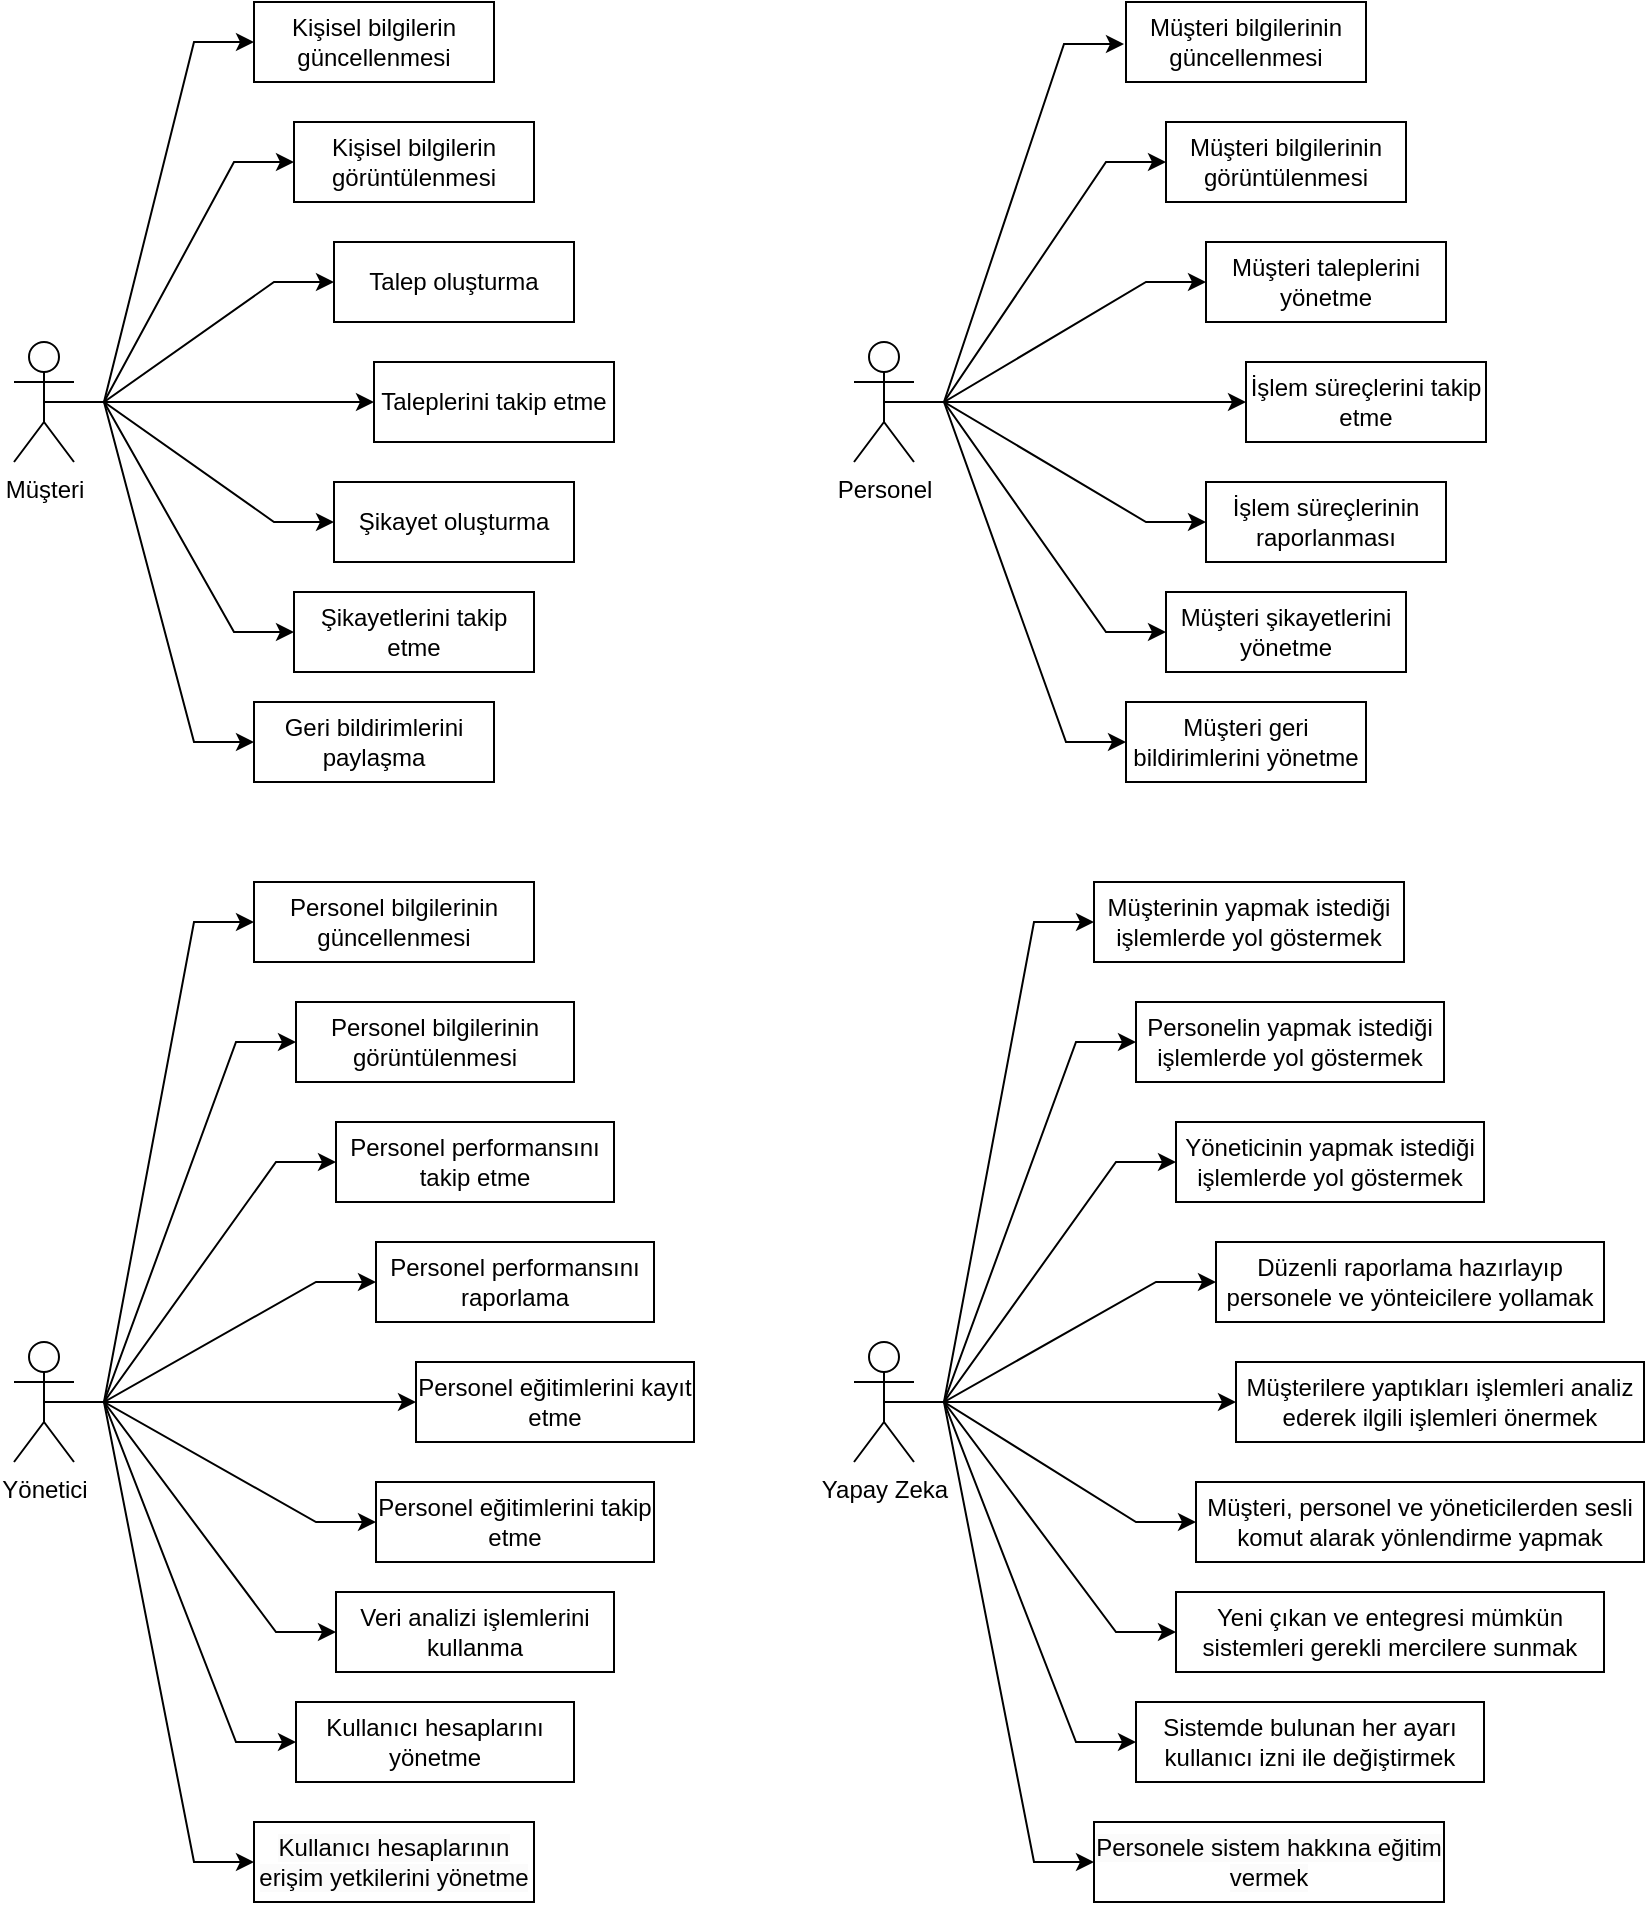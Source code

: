 <mxfile version="21.2.8" type="device">
  <diagram name="Sayfa -1" id="cjxb-QKWQIfqoFLFuQs_">
    <mxGraphModel dx="2208" dy="1032" grid="1" gridSize="10" guides="1" tooltips="1" connect="1" arrows="1" fold="1" page="1" pageScale="1" pageWidth="827" pageHeight="1169" math="0" shadow="0">
      <root>
        <mxCell id="0" />
        <mxCell id="1" parent="0" />
        <mxCell id="Ch9o6DLBKXColB_2uoml-69" style="edgeStyle=entityRelationEdgeStyle;rounded=0;orthogonalLoop=1;jettySize=auto;html=1;exitX=0.5;exitY=0.5;exitDx=0;exitDy=0;exitPerimeter=0;entryX=0;entryY=0.5;entryDx=0;entryDy=0;" parent="1" source="Ch9o6DLBKXColB_2uoml-1" target="Ch9o6DLBKXColB_2uoml-67" edge="1">
          <mxGeometry relative="1" as="geometry" />
        </mxCell>
        <mxCell id="Ch9o6DLBKXColB_2uoml-70" style="edgeStyle=entityRelationEdgeStyle;rounded=0;orthogonalLoop=1;jettySize=auto;html=1;exitX=0.5;exitY=0.5;exitDx=0;exitDy=0;exitPerimeter=0;entryX=0;entryY=0.5;entryDx=0;entryDy=0;" parent="1" source="Ch9o6DLBKXColB_2uoml-1" target="Ch9o6DLBKXColB_2uoml-68" edge="1">
          <mxGeometry relative="1" as="geometry" />
        </mxCell>
        <mxCell id="Ch9o6DLBKXColB_2uoml-1" value="&lt;font style=&quot;vertical-align: inherit;&quot;&gt;&lt;font style=&quot;vertical-align: inherit;&quot;&gt;Yönetici&lt;br&gt;&lt;/font&gt;&lt;/font&gt;" style="shape=umlActor;verticalLabelPosition=bottom;verticalAlign=top;html=1;outlineConnect=0;" parent="1" vertex="1">
          <mxGeometry x="6" y="779" width="30" height="60" as="geometry" />
        </mxCell>
        <mxCell id="Ch9o6DLBKXColB_2uoml-21" style="rounded=0;orthogonalLoop=1;jettySize=auto;html=1;exitX=0.5;exitY=0.5;exitDx=0;exitDy=0;exitPerimeter=0;entryX=0;entryY=0.5;entryDx=0;entryDy=0;edgeStyle=entityRelationEdgeStyle;" parent="1" source="Ch9o6DLBKXColB_2uoml-2" target="Ch9o6DLBKXColB_2uoml-13" edge="1">
          <mxGeometry relative="1" as="geometry" />
        </mxCell>
        <mxCell id="Ch9o6DLBKXColB_2uoml-22" style="rounded=0;orthogonalLoop=1;jettySize=auto;html=1;exitX=0.5;exitY=0.5;exitDx=0;exitDy=0;exitPerimeter=0;entryX=0;entryY=0.5;entryDx=0;entryDy=0;edgeStyle=entityRelationEdgeStyle;" parent="1" source="Ch9o6DLBKXColB_2uoml-2" target="Ch9o6DLBKXColB_2uoml-14" edge="1">
          <mxGeometry relative="1" as="geometry" />
        </mxCell>
        <mxCell id="Ch9o6DLBKXColB_2uoml-23" style="rounded=0;orthogonalLoop=1;jettySize=auto;html=1;exitX=0.5;exitY=0.5;exitDx=0;exitDy=0;exitPerimeter=0;entryX=0;entryY=0.5;entryDx=0;entryDy=0;edgeStyle=entityRelationEdgeStyle;" parent="1" source="Ch9o6DLBKXColB_2uoml-2" target="Ch9o6DLBKXColB_2uoml-15" edge="1">
          <mxGeometry relative="1" as="geometry" />
        </mxCell>
        <mxCell id="Ch9o6DLBKXColB_2uoml-24" style="rounded=0;orthogonalLoop=1;jettySize=auto;html=1;exitX=0.5;exitY=0.5;exitDx=0;exitDy=0;exitPerimeter=0;entryX=0;entryY=0.5;entryDx=0;entryDy=0;edgeStyle=entityRelationEdgeStyle;" parent="1" source="Ch9o6DLBKXColB_2uoml-2" target="Ch9o6DLBKXColB_2uoml-16" edge="1">
          <mxGeometry relative="1" as="geometry" />
        </mxCell>
        <mxCell id="Ch9o6DLBKXColB_2uoml-25" style="rounded=0;orthogonalLoop=1;jettySize=auto;html=1;exitX=0.5;exitY=0.5;exitDx=0;exitDy=0;exitPerimeter=0;entryX=0;entryY=0.5;entryDx=0;entryDy=0;edgeStyle=entityRelationEdgeStyle;" parent="1" source="Ch9o6DLBKXColB_2uoml-2" target="Ch9o6DLBKXColB_2uoml-17" edge="1">
          <mxGeometry relative="1" as="geometry" />
        </mxCell>
        <mxCell id="Ch9o6DLBKXColB_2uoml-26" style="rounded=0;orthogonalLoop=1;jettySize=auto;html=1;exitX=0.5;exitY=0.5;exitDx=0;exitDy=0;exitPerimeter=0;entryX=0;entryY=0.5;entryDx=0;entryDy=0;edgeStyle=entityRelationEdgeStyle;" parent="1" source="Ch9o6DLBKXColB_2uoml-2" target="Ch9o6DLBKXColB_2uoml-18" edge="1">
          <mxGeometry relative="1" as="geometry" />
        </mxCell>
        <mxCell id="Ch9o6DLBKXColB_2uoml-27" style="rounded=0;orthogonalLoop=1;jettySize=auto;html=1;exitX=0.5;exitY=0.5;exitDx=0;exitDy=0;exitPerimeter=0;entryX=0;entryY=0.5;entryDx=0;entryDy=0;edgeStyle=entityRelationEdgeStyle;" parent="1" source="Ch9o6DLBKXColB_2uoml-2" target="Ch9o6DLBKXColB_2uoml-19" edge="1">
          <mxGeometry relative="1" as="geometry" />
        </mxCell>
        <mxCell id="Ch9o6DLBKXColB_2uoml-2" value="&lt;font style=&quot;vertical-align: inherit;&quot;&gt;&lt;font style=&quot;vertical-align: inherit;&quot;&gt;Müşteri&lt;br&gt;&lt;/font&gt;&lt;/font&gt;" style="shape=umlActor;verticalLabelPosition=bottom;verticalAlign=top;html=1;outlineConnect=0;" parent="1" vertex="1">
          <mxGeometry x="6" y="279" width="30" height="60" as="geometry" />
        </mxCell>
        <mxCell id="Ch9o6DLBKXColB_2uoml-35" style="edgeStyle=entityRelationEdgeStyle;rounded=0;orthogonalLoop=1;jettySize=auto;html=1;exitX=0.5;exitY=0.5;exitDx=0;exitDy=0;exitPerimeter=0;" parent="1" source="Ch9o6DLBKXColB_2uoml-8" edge="1">
          <mxGeometry relative="1" as="geometry">
            <mxPoint x="561" y="130" as="targetPoint" />
          </mxGeometry>
        </mxCell>
        <mxCell id="Ch9o6DLBKXColB_2uoml-36" style="edgeStyle=entityRelationEdgeStyle;rounded=0;orthogonalLoop=1;jettySize=auto;html=1;exitX=0.5;exitY=0.5;exitDx=0;exitDy=0;exitPerimeter=0;entryX=0;entryY=0.5;entryDx=0;entryDy=0;" parent="1" source="Ch9o6DLBKXColB_2uoml-8" target="Ch9o6DLBKXColB_2uoml-29" edge="1">
          <mxGeometry relative="1" as="geometry" />
        </mxCell>
        <mxCell id="Ch9o6DLBKXColB_2uoml-37" style="edgeStyle=entityRelationEdgeStyle;rounded=0;orthogonalLoop=1;jettySize=auto;html=1;exitX=0.5;exitY=0.5;exitDx=0;exitDy=0;exitPerimeter=0;entryX=0;entryY=0.5;entryDx=0;entryDy=0;" parent="1" source="Ch9o6DLBKXColB_2uoml-8" target="Ch9o6DLBKXColB_2uoml-30" edge="1">
          <mxGeometry relative="1" as="geometry" />
        </mxCell>
        <mxCell id="Ch9o6DLBKXColB_2uoml-38" style="edgeStyle=orthogonalEdgeStyle;rounded=0;orthogonalLoop=1;jettySize=auto;html=1;exitX=0.5;exitY=0.5;exitDx=0;exitDy=0;exitPerimeter=0;entryX=0;entryY=0.5;entryDx=0;entryDy=0;" parent="1" source="Ch9o6DLBKXColB_2uoml-8" target="Ch9o6DLBKXColB_2uoml-31" edge="1">
          <mxGeometry relative="1" as="geometry" />
        </mxCell>
        <mxCell id="Ch9o6DLBKXColB_2uoml-39" style="edgeStyle=entityRelationEdgeStyle;rounded=0;orthogonalLoop=1;jettySize=auto;html=1;exitX=0.5;exitY=0.5;exitDx=0;exitDy=0;exitPerimeter=0;entryX=0;entryY=0.5;entryDx=0;entryDy=0;" parent="1" source="Ch9o6DLBKXColB_2uoml-8" target="Ch9o6DLBKXColB_2uoml-32" edge="1">
          <mxGeometry relative="1" as="geometry" />
        </mxCell>
        <mxCell id="Ch9o6DLBKXColB_2uoml-40" style="edgeStyle=entityRelationEdgeStyle;rounded=0;orthogonalLoop=1;jettySize=auto;html=1;exitX=0.5;exitY=0.5;exitDx=0;exitDy=0;exitPerimeter=0;entryX=0;entryY=0.5;entryDx=0;entryDy=0;" parent="1" source="Ch9o6DLBKXColB_2uoml-8" target="Ch9o6DLBKXColB_2uoml-33" edge="1">
          <mxGeometry relative="1" as="geometry" />
        </mxCell>
        <mxCell id="Ch9o6DLBKXColB_2uoml-41" style="edgeStyle=entityRelationEdgeStyle;rounded=0;orthogonalLoop=1;jettySize=auto;html=1;exitX=0.5;exitY=0.5;exitDx=0;exitDy=0;exitPerimeter=0;entryX=0;entryY=0.5;entryDx=0;entryDy=0;" parent="1" source="Ch9o6DLBKXColB_2uoml-8" target="Ch9o6DLBKXColB_2uoml-34" edge="1">
          <mxGeometry relative="1" as="geometry" />
        </mxCell>
        <mxCell id="Ch9o6DLBKXColB_2uoml-8" value="&lt;font style=&quot;vertical-align: inherit;&quot;&gt;&lt;font style=&quot;vertical-align: inherit;&quot;&gt;Personel&lt;br&gt;&lt;/font&gt;&lt;/font&gt;" style="shape=umlActor;verticalLabelPosition=bottom;verticalAlign=top;html=1;outlineConnect=0;" parent="1" vertex="1">
          <mxGeometry x="426" y="279" width="30" height="60" as="geometry" />
        </mxCell>
        <mxCell id="Ch9o6DLBKXColB_2uoml-13" value="&lt;font style=&quot;vertical-align: inherit;&quot;&gt;&lt;font style=&quot;vertical-align: inherit;&quot;&gt;&lt;font style=&quot;vertical-align: inherit;&quot;&gt;&lt;font style=&quot;vertical-align: inherit;&quot;&gt;Kişisel bilgilerin güncellenmesi&lt;/font&gt;&lt;/font&gt;&lt;br&gt;&lt;/font&gt;&lt;/font&gt;" style="rounded=0;whiteSpace=wrap;html=1;" parent="1" vertex="1">
          <mxGeometry x="126" y="109" width="120" height="40" as="geometry" />
        </mxCell>
        <mxCell id="Ch9o6DLBKXColB_2uoml-14" value="&lt;font style=&quot;vertical-align: inherit;&quot;&gt;&lt;font style=&quot;vertical-align: inherit;&quot;&gt;&lt;font style=&quot;vertical-align: inherit;&quot;&gt;&lt;font style=&quot;vertical-align: inherit;&quot;&gt;Kişisel bilgilerin görüntülenmesi&lt;/font&gt;&lt;/font&gt;&lt;br&gt;&lt;/font&gt;&lt;/font&gt;" style="rounded=0;whiteSpace=wrap;html=1;" parent="1" vertex="1">
          <mxGeometry x="146" y="169" width="120" height="40" as="geometry" />
        </mxCell>
        <mxCell id="Ch9o6DLBKXColB_2uoml-15" value="&lt;font style=&quot;vertical-align: inherit;&quot;&gt;&lt;font style=&quot;vertical-align: inherit;&quot;&gt;&lt;font style=&quot;vertical-align: inherit;&quot;&gt;&lt;font style=&quot;vertical-align: inherit;&quot;&gt;&lt;font style=&quot;vertical-align: inherit;&quot;&gt;&lt;font style=&quot;vertical-align: inherit;&quot;&gt;&lt;font style=&quot;vertical-align: inherit;&quot;&gt;&lt;font style=&quot;vertical-align: inherit;&quot;&gt;&lt;font style=&quot;vertical-align: inherit;&quot;&gt;&lt;font style=&quot;vertical-align: inherit;&quot;&gt;&lt;font style=&quot;vertical-align: inherit;&quot;&gt;&lt;font style=&quot;vertical-align: inherit;&quot;&gt;Talep oluşturma&lt;/font&gt;&lt;/font&gt;&lt;/font&gt;&lt;/font&gt;&lt;/font&gt;&lt;/font&gt;&lt;/font&gt;&lt;/font&gt;&lt;/font&gt;&lt;/font&gt;&lt;br&gt;&lt;/font&gt;&lt;/font&gt;" style="rounded=0;whiteSpace=wrap;html=1;" parent="1" vertex="1">
          <mxGeometry x="166" y="229" width="120" height="40" as="geometry" />
        </mxCell>
        <mxCell id="Ch9o6DLBKXColB_2uoml-16" value="&lt;font style=&quot;vertical-align: inherit;&quot;&gt;&lt;font style=&quot;vertical-align: inherit;&quot;&gt;&lt;font style=&quot;vertical-align: inherit;&quot;&gt;&lt;font style=&quot;vertical-align: inherit;&quot;&gt;&lt;font style=&quot;vertical-align: inherit;&quot;&gt;&lt;font style=&quot;vertical-align: inherit;&quot;&gt;&lt;font style=&quot;vertical-align: inherit;&quot;&gt;&lt;font style=&quot;vertical-align: inherit;&quot;&gt;&lt;font style=&quot;vertical-align: inherit;&quot;&gt;&lt;font style=&quot;vertical-align: inherit;&quot;&gt;Taleplerini takip etme&lt;/font&gt;&lt;/font&gt;&lt;/font&gt;&lt;/font&gt;&lt;/font&gt;&lt;/font&gt;&lt;/font&gt;&lt;/font&gt;&lt;br&gt;&lt;/font&gt;&lt;/font&gt;" style="rounded=0;whiteSpace=wrap;html=1;" parent="1" vertex="1">
          <mxGeometry x="186" y="289" width="120" height="40" as="geometry" />
        </mxCell>
        <mxCell id="Ch9o6DLBKXColB_2uoml-17" value="&lt;font style=&quot;vertical-align: inherit;&quot;&gt;&lt;font style=&quot;vertical-align: inherit;&quot;&gt;Şikayet oluşturma&lt;/font&gt;&lt;/font&gt;" style="rounded=0;whiteSpace=wrap;html=1;" parent="1" vertex="1">
          <mxGeometry x="166" y="349" width="120" height="40" as="geometry" />
        </mxCell>
        <mxCell id="Ch9o6DLBKXColB_2uoml-18" value="&lt;font style=&quot;vertical-align: inherit;&quot;&gt;&lt;font style=&quot;vertical-align: inherit;&quot;&gt;&lt;font style=&quot;vertical-align: inherit;&quot;&gt;&lt;font style=&quot;vertical-align: inherit;&quot;&gt;&lt;font style=&quot;vertical-align: inherit;&quot;&gt;&lt;font style=&quot;vertical-align: inherit;&quot;&gt;&lt;font style=&quot;vertical-align: inherit;&quot;&gt;&lt;font style=&quot;vertical-align: inherit;&quot;&gt;&lt;font style=&quot;vertical-align: inherit;&quot;&gt;&lt;font style=&quot;vertical-align: inherit;&quot;&gt;&lt;font style=&quot;vertical-align: inherit;&quot;&gt;&lt;font style=&quot;vertical-align: inherit;&quot;&gt;Şikayetlerini takip etme&lt;/font&gt;&lt;/font&gt;&lt;/font&gt;&lt;/font&gt;&lt;/font&gt;&lt;/font&gt;&lt;/font&gt;&lt;/font&gt;&lt;/font&gt;&lt;/font&gt;&lt;br&gt;&lt;/font&gt;&lt;/font&gt;" style="rounded=0;whiteSpace=wrap;html=1;" parent="1" vertex="1">
          <mxGeometry x="146" y="404" width="120" height="40" as="geometry" />
        </mxCell>
        <mxCell id="Ch9o6DLBKXColB_2uoml-19" value="&lt;font style=&quot;vertical-align: inherit;&quot;&gt;&lt;font style=&quot;vertical-align: inherit;&quot;&gt;&lt;font style=&quot;vertical-align: inherit;&quot;&gt;&lt;font style=&quot;vertical-align: inherit;&quot;&gt;&lt;font style=&quot;vertical-align: inherit;&quot;&gt;&lt;font style=&quot;vertical-align: inherit;&quot;&gt;&lt;font style=&quot;vertical-align: inherit;&quot;&gt;&lt;font style=&quot;vertical-align: inherit;&quot;&gt;&lt;font style=&quot;vertical-align: inherit;&quot;&gt;&lt;font style=&quot;vertical-align: inherit;&quot;&gt;&lt;font style=&quot;vertical-align: inherit;&quot;&gt;&lt;font style=&quot;vertical-align: inherit;&quot;&gt;&lt;font style=&quot;vertical-align: inherit;&quot;&gt;&lt;font style=&quot;vertical-align: inherit;&quot;&gt;Geri bildirimlerini paylaşma&lt;/font&gt;&lt;/font&gt;&lt;/font&gt;&lt;/font&gt;&lt;/font&gt;&lt;/font&gt;&lt;/font&gt;&lt;/font&gt;&lt;/font&gt;&lt;/font&gt;&lt;/font&gt;&lt;/font&gt;&lt;br&gt;&lt;/font&gt;&lt;/font&gt;" style="rounded=0;whiteSpace=wrap;html=1;" parent="1" vertex="1">
          <mxGeometry x="126" y="459" width="120" height="40" as="geometry" />
        </mxCell>
        <mxCell id="Ch9o6DLBKXColB_2uoml-28" value="&lt;font style=&quot;vertical-align: inherit;&quot;&gt;&lt;font style=&quot;vertical-align: inherit;&quot;&gt;&lt;font style=&quot;vertical-align: inherit;&quot;&gt;&lt;font style=&quot;vertical-align: inherit;&quot;&gt;&lt;font style=&quot;vertical-align: inherit;&quot;&gt;&lt;font style=&quot;vertical-align: inherit;&quot;&gt;&lt;font style=&quot;vertical-align: inherit;&quot;&gt;&lt;font style=&quot;vertical-align: inherit;&quot;&gt;Müşteri bilgilerinin güncellenmesi&lt;/font&gt;&lt;/font&gt;&lt;/font&gt;&lt;/font&gt;&lt;/font&gt;&lt;/font&gt;&lt;br&gt;&lt;/font&gt;&lt;/font&gt;" style="rounded=0;whiteSpace=wrap;html=1;" parent="1" vertex="1">
          <mxGeometry x="562" y="109" width="120" height="40" as="geometry" />
        </mxCell>
        <mxCell id="Ch9o6DLBKXColB_2uoml-29" value="&lt;font style=&quot;vertical-align: inherit;&quot;&gt;&lt;font style=&quot;vertical-align: inherit;&quot;&gt;&lt;font style=&quot;vertical-align: inherit;&quot;&gt;&lt;font style=&quot;vertical-align: inherit;&quot;&gt;&lt;font style=&quot;vertical-align: inherit;&quot;&gt;&lt;font style=&quot;vertical-align: inherit;&quot;&gt;&lt;font style=&quot;vertical-align: inherit;&quot;&gt;&lt;font style=&quot;vertical-align: inherit;&quot;&gt;Müşteri bilgilerinin görüntülenmesi&lt;/font&gt;&lt;/font&gt;&lt;/font&gt;&lt;/font&gt;&lt;/font&gt;&lt;/font&gt;&lt;br&gt;&lt;/font&gt;&lt;/font&gt;" style="rounded=0;whiteSpace=wrap;html=1;" parent="1" vertex="1">
          <mxGeometry x="582" y="169" width="120" height="40" as="geometry" />
        </mxCell>
        <mxCell id="Ch9o6DLBKXColB_2uoml-30" value="&lt;font style=&quot;vertical-align: inherit;&quot;&gt;&lt;font style=&quot;vertical-align: inherit;&quot;&gt;&lt;font style=&quot;vertical-align: inherit;&quot;&gt;&lt;font style=&quot;vertical-align: inherit;&quot;&gt;&lt;font style=&quot;vertical-align: inherit;&quot;&gt;&lt;font style=&quot;vertical-align: inherit;&quot;&gt;&lt;font style=&quot;vertical-align: inherit;&quot;&gt;&lt;font style=&quot;vertical-align: inherit;&quot;&gt;&lt;font style=&quot;vertical-align: inherit;&quot;&gt;&lt;font style=&quot;vertical-align: inherit;&quot;&gt;&lt;font style=&quot;vertical-align: inherit;&quot;&gt;&lt;font style=&quot;vertical-align: inherit;&quot;&gt;&lt;font style=&quot;vertical-align: inherit;&quot;&gt;&lt;font style=&quot;vertical-align: inherit;&quot;&gt;Müşteri taleplerini yönetme&lt;/font&gt;&lt;/font&gt;&lt;/font&gt;&lt;/font&gt;&lt;/font&gt;&lt;/font&gt;&lt;/font&gt;&lt;/font&gt;&lt;/font&gt;&lt;/font&gt;&lt;/font&gt;&lt;/font&gt;&lt;br&gt;&lt;/font&gt;&lt;/font&gt;" style="rounded=0;whiteSpace=wrap;html=1;" parent="1" vertex="1">
          <mxGeometry x="602" y="229" width="120" height="40" as="geometry" />
        </mxCell>
        <mxCell id="Ch9o6DLBKXColB_2uoml-31" value="&lt;font style=&quot;vertical-align: inherit;&quot;&gt;&lt;font style=&quot;vertical-align: inherit;&quot;&gt;&lt;font style=&quot;vertical-align: inherit;&quot;&gt;&lt;font style=&quot;vertical-align: inherit;&quot;&gt;&lt;font style=&quot;vertical-align: inherit;&quot;&gt;&lt;font style=&quot;vertical-align: inherit;&quot;&gt;&lt;font style=&quot;vertical-align: inherit;&quot;&gt;&lt;font style=&quot;vertical-align: inherit;&quot;&gt;&lt;font style=&quot;vertical-align: inherit;&quot;&gt;&lt;font style=&quot;vertical-align: inherit;&quot;&gt;&lt;font style=&quot;vertical-align: inherit;&quot;&gt;&lt;font style=&quot;vertical-align: inherit;&quot;&gt;İşlem süreçlerini takip etme&lt;/font&gt;&lt;/font&gt;&lt;/font&gt;&lt;/font&gt;&lt;/font&gt;&lt;/font&gt;&lt;/font&gt;&lt;/font&gt;&lt;/font&gt;&lt;/font&gt;&lt;br&gt;&lt;/font&gt;&lt;/font&gt;" style="rounded=0;whiteSpace=wrap;html=1;" parent="1" vertex="1">
          <mxGeometry x="622" y="289" width="120" height="40" as="geometry" />
        </mxCell>
        <mxCell id="Ch9o6DLBKXColB_2uoml-32" value="&lt;font style=&quot;vertical-align: inherit;&quot;&gt;&lt;font style=&quot;vertical-align: inherit;&quot;&gt;&lt;font style=&quot;vertical-align: inherit;&quot;&gt;&lt;font style=&quot;vertical-align: inherit;&quot;&gt;İşlem süreçlerinin raporlanması&lt;/font&gt;&lt;/font&gt;&lt;/font&gt;&lt;/font&gt;" style="rounded=0;whiteSpace=wrap;html=1;" parent="1" vertex="1">
          <mxGeometry x="602" y="349" width="120" height="40" as="geometry" />
        </mxCell>
        <mxCell id="Ch9o6DLBKXColB_2uoml-33" value="&lt;font style=&quot;vertical-align: inherit;&quot;&gt;&lt;font style=&quot;vertical-align: inherit;&quot;&gt;&lt;font style=&quot;vertical-align: inherit;&quot;&gt;&lt;font style=&quot;vertical-align: inherit;&quot;&gt;Müşteri şikayetlerini yönetme&lt;/font&gt;&lt;/font&gt;&lt;br&gt;&lt;/font&gt;&lt;/font&gt;" style="rounded=0;whiteSpace=wrap;html=1;" parent="1" vertex="1">
          <mxGeometry x="582" y="404" width="120" height="40" as="geometry" />
        </mxCell>
        <mxCell id="Ch9o6DLBKXColB_2uoml-34" value="&lt;font style=&quot;vertical-align: inherit;&quot;&gt;&lt;font style=&quot;vertical-align: inherit;&quot;&gt;&lt;font style=&quot;vertical-align: inherit;&quot;&gt;&lt;font style=&quot;vertical-align: inherit;&quot;&gt;&lt;font style=&quot;vertical-align: inherit;&quot;&gt;&lt;font style=&quot;vertical-align: inherit;&quot;&gt;&lt;font style=&quot;vertical-align: inherit;&quot;&gt;&lt;font style=&quot;vertical-align: inherit;&quot;&gt;&lt;font style=&quot;vertical-align: inherit;&quot;&gt;&lt;font style=&quot;vertical-align: inherit;&quot;&gt;&lt;font style=&quot;vertical-align: inherit;&quot;&gt;&lt;font style=&quot;vertical-align: inherit;&quot;&gt;&lt;font style=&quot;vertical-align: inherit;&quot;&gt;&lt;font style=&quot;vertical-align: inherit;&quot;&gt;&lt;font style=&quot;vertical-align: inherit;&quot;&gt;&lt;font style=&quot;vertical-align: inherit;&quot;&gt;Müşteri geri bildirimlerini yönetme&lt;/font&gt;&lt;/font&gt;&lt;/font&gt;&lt;/font&gt;&lt;/font&gt;&lt;/font&gt;&lt;/font&gt;&lt;/font&gt;&lt;/font&gt;&lt;/font&gt;&lt;/font&gt;&lt;/font&gt;&lt;/font&gt;&lt;/font&gt;&lt;br&gt;&lt;/font&gt;&lt;/font&gt;" style="rounded=0;whiteSpace=wrap;html=1;" parent="1" vertex="1">
          <mxGeometry x="562" y="459" width="120" height="40" as="geometry" />
        </mxCell>
        <mxCell id="Ch9o6DLBKXColB_2uoml-53" style="edgeStyle=entityRelationEdgeStyle;rounded=0;orthogonalLoop=1;jettySize=auto;html=1;exitX=0.5;exitY=0.5;exitDx=0;exitDy=0;exitPerimeter=0;entryX=0;entryY=0.5;entryDx=0;entryDy=0;" parent="1" source="Ch9o6DLBKXColB_2uoml-1" target="Ch9o6DLBKXColB_2uoml-60" edge="1">
          <mxGeometry relative="1" as="geometry">
            <mxPoint x="26" y="809" as="sourcePoint" />
          </mxGeometry>
        </mxCell>
        <mxCell id="Ch9o6DLBKXColB_2uoml-54" style="edgeStyle=entityRelationEdgeStyle;rounded=0;orthogonalLoop=1;jettySize=auto;html=1;exitX=0.5;exitY=0.5;exitDx=0;exitDy=0;exitPerimeter=0;entryX=0;entryY=0.5;entryDx=0;entryDy=0;" parent="1" source="Ch9o6DLBKXColB_2uoml-1" target="Ch9o6DLBKXColB_2uoml-61" edge="1">
          <mxGeometry relative="1" as="geometry">
            <mxPoint x="26" y="809" as="sourcePoint" />
          </mxGeometry>
        </mxCell>
        <mxCell id="Ch9o6DLBKXColB_2uoml-55" style="edgeStyle=entityRelationEdgeStyle;rounded=0;orthogonalLoop=1;jettySize=auto;html=1;exitX=0.5;exitY=0.5;exitDx=0;exitDy=0;exitPerimeter=0;entryX=0;entryY=0.5;entryDx=0;entryDy=0;" parent="1" source="Ch9o6DLBKXColB_2uoml-1" target="Ch9o6DLBKXColB_2uoml-62" edge="1">
          <mxGeometry relative="1" as="geometry">
            <mxPoint x="26" y="809" as="sourcePoint" />
          </mxGeometry>
        </mxCell>
        <mxCell id="Ch9o6DLBKXColB_2uoml-56" style="edgeStyle=orthogonalEdgeStyle;rounded=0;orthogonalLoop=1;jettySize=auto;html=1;exitX=0.5;exitY=0.5;exitDx=0;exitDy=0;exitPerimeter=0;entryX=0;entryY=0.5;entryDx=0;entryDy=0;" parent="1" source="Ch9o6DLBKXColB_2uoml-1" target="Ch9o6DLBKXColB_2uoml-63" edge="1">
          <mxGeometry relative="1" as="geometry">
            <mxPoint x="26" y="809" as="sourcePoint" />
          </mxGeometry>
        </mxCell>
        <mxCell id="Ch9o6DLBKXColB_2uoml-57" style="edgeStyle=entityRelationEdgeStyle;rounded=0;orthogonalLoop=1;jettySize=auto;html=1;exitX=0.5;exitY=0.5;exitDx=0;exitDy=0;exitPerimeter=0;entryX=0;entryY=0.5;entryDx=0;entryDy=0;" parent="1" source="Ch9o6DLBKXColB_2uoml-1" target="Ch9o6DLBKXColB_2uoml-64" edge="1">
          <mxGeometry relative="1" as="geometry">
            <mxPoint x="26" y="809" as="sourcePoint" />
          </mxGeometry>
        </mxCell>
        <mxCell id="Ch9o6DLBKXColB_2uoml-58" style="edgeStyle=entityRelationEdgeStyle;rounded=0;orthogonalLoop=1;jettySize=auto;html=1;exitX=0.5;exitY=0.5;exitDx=0;exitDy=0;exitPerimeter=0;entryX=0;entryY=0.5;entryDx=0;entryDy=0;" parent="1" source="Ch9o6DLBKXColB_2uoml-1" target="Ch9o6DLBKXColB_2uoml-65" edge="1">
          <mxGeometry relative="1" as="geometry">
            <mxPoint x="26" y="809" as="sourcePoint" />
          </mxGeometry>
        </mxCell>
        <mxCell id="Ch9o6DLBKXColB_2uoml-59" style="edgeStyle=entityRelationEdgeStyle;rounded=0;orthogonalLoop=1;jettySize=auto;html=1;exitX=0.5;exitY=0.5;exitDx=0;exitDy=0;exitPerimeter=0;entryX=0;entryY=0.5;entryDx=0;entryDy=0;" parent="1" source="Ch9o6DLBKXColB_2uoml-1" target="Ch9o6DLBKXColB_2uoml-66" edge="1">
          <mxGeometry relative="1" as="geometry">
            <mxPoint x="26" y="809" as="sourcePoint" />
          </mxGeometry>
        </mxCell>
        <mxCell id="Ch9o6DLBKXColB_2uoml-60" value="&lt;font style=&quot;vertical-align: inherit;&quot;&gt;&lt;font style=&quot;vertical-align: inherit;&quot;&gt;&lt;font style=&quot;vertical-align: inherit;&quot;&gt;&lt;font style=&quot;vertical-align: inherit;&quot;&gt;&lt;font style=&quot;vertical-align: inherit;&quot;&gt;&lt;font style=&quot;vertical-align: inherit;&quot;&gt;&lt;font style=&quot;vertical-align: inherit;&quot;&gt;&lt;font style=&quot;vertical-align: inherit;&quot;&gt;&lt;font style=&quot;vertical-align: inherit;&quot;&gt;&lt;font style=&quot;vertical-align: inherit;&quot;&gt;Personel&amp;nbsp;bilgilerinin görüntülenmesi&lt;/font&gt;&lt;/font&gt;&lt;/font&gt;&lt;/font&gt;&lt;/font&gt;&lt;/font&gt;&lt;/font&gt;&lt;/font&gt;&lt;br&gt;&lt;/font&gt;&lt;/font&gt;" style="rounded=0;whiteSpace=wrap;html=1;" parent="1" vertex="1">
          <mxGeometry x="147" y="609" width="139" height="40" as="geometry" />
        </mxCell>
        <mxCell id="Ch9o6DLBKXColB_2uoml-61" value="&lt;font style=&quot;vertical-align: inherit;&quot;&gt;&lt;font style=&quot;vertical-align: inherit;&quot;&gt;Personel performansını takip etme&lt;/font&gt;&lt;/font&gt;" style="rounded=0;whiteSpace=wrap;html=1;" parent="1" vertex="1">
          <mxGeometry x="167" y="669" width="139" height="40" as="geometry" />
        </mxCell>
        <mxCell id="Ch9o6DLBKXColB_2uoml-62" value="&lt;font style=&quot;vertical-align: inherit;&quot;&gt;&lt;font style=&quot;vertical-align: inherit;&quot;&gt;Personel performansını raporlama&lt;br&gt;&lt;/font&gt;&lt;/font&gt;" style="rounded=0;whiteSpace=wrap;html=1;" parent="1" vertex="1">
          <mxGeometry x="187" y="729" width="139" height="40" as="geometry" />
        </mxCell>
        <mxCell id="Ch9o6DLBKXColB_2uoml-63" value="&lt;font style=&quot;vertical-align: inherit;&quot;&gt;&lt;font style=&quot;vertical-align: inherit;&quot;&gt;&lt;font style=&quot;vertical-align: inherit;&quot;&gt;&lt;font style=&quot;vertical-align: inherit;&quot;&gt;Personel eğitimlerini kayıt etme&lt;/font&gt;&lt;/font&gt;&lt;br&gt;&lt;/font&gt;&lt;/font&gt;" style="rounded=0;whiteSpace=wrap;html=1;" parent="1" vertex="1">
          <mxGeometry x="207" y="789" width="139" height="40" as="geometry" />
        </mxCell>
        <mxCell id="Ch9o6DLBKXColB_2uoml-64" value="&lt;font style=&quot;vertical-align: inherit;&quot;&gt;&lt;font style=&quot;vertical-align: inherit;&quot;&gt;Personel eğitimlerini takip etme&lt;/font&gt;&lt;/font&gt;" style="rounded=0;whiteSpace=wrap;html=1;" parent="1" vertex="1">
          <mxGeometry x="187" y="849" width="139" height="40" as="geometry" />
        </mxCell>
        <mxCell id="Ch9o6DLBKXColB_2uoml-65" value="&lt;font style=&quot;vertical-align: inherit;&quot;&gt;&lt;font style=&quot;vertical-align: inherit;&quot;&gt;&lt;font style=&quot;vertical-align: inherit;&quot;&gt;&lt;font style=&quot;vertical-align: inherit;&quot;&gt;Veri analizi işlemlerini kullanma&lt;/font&gt;&lt;/font&gt;&lt;/font&gt;&lt;/font&gt;" style="rounded=0;whiteSpace=wrap;html=1;" parent="1" vertex="1">
          <mxGeometry x="167" y="904" width="139" height="40" as="geometry" />
        </mxCell>
        <mxCell id="Ch9o6DLBKXColB_2uoml-66" value="&lt;font style=&quot;vertical-align: inherit;&quot;&gt;&lt;font style=&quot;vertical-align: inherit;&quot;&gt;&lt;font style=&quot;vertical-align: inherit;&quot;&gt;&lt;font style=&quot;vertical-align: inherit;&quot;&gt;Kullanıcı hesaplarını yönetme&lt;/font&gt;&lt;/font&gt;&lt;br&gt;&lt;/font&gt;&lt;/font&gt;" style="rounded=0;whiteSpace=wrap;html=1;" parent="1" vertex="1">
          <mxGeometry x="147" y="959" width="139" height="40" as="geometry" />
        </mxCell>
        <mxCell id="Ch9o6DLBKXColB_2uoml-67" value="&lt;font style=&quot;vertical-align: inherit;&quot;&gt;&lt;font style=&quot;vertical-align: inherit;&quot;&gt;&lt;font style=&quot;vertical-align: inherit;&quot;&gt;&lt;font style=&quot;vertical-align: inherit;&quot;&gt;&lt;font style=&quot;vertical-align: inherit;&quot;&gt;&lt;font style=&quot;vertical-align: inherit;&quot;&gt;&lt;font style=&quot;vertical-align: inherit;&quot;&gt;&lt;font style=&quot;vertical-align: inherit;&quot;&gt;&lt;font style=&quot;vertical-align: inherit;&quot;&gt;&lt;font style=&quot;vertical-align: inherit;&quot;&gt;Personel bilgilerinin güncellenmesi&lt;/font&gt;&lt;/font&gt;&lt;/font&gt;&lt;/font&gt;&lt;/font&gt;&lt;/font&gt;&lt;/font&gt;&lt;/font&gt;&lt;br&gt;&lt;/font&gt;&lt;/font&gt;" style="rounded=0;whiteSpace=wrap;html=1;" parent="1" vertex="1">
          <mxGeometry x="126" y="549" width="140" height="40" as="geometry" />
        </mxCell>
        <mxCell id="Ch9o6DLBKXColB_2uoml-68" value="&lt;span style=&quot;color: rgb(0, 0, 0); font-family: Helvetica; font-size: 12px; font-style: normal; font-variant-ligatures: normal; font-variant-caps: normal; font-weight: 400; letter-spacing: normal; orphans: 2; text-align: center; text-indent: 0px; text-transform: none; widows: 2; word-spacing: 0px; -webkit-text-stroke-width: 0px; background-color: rgb(251, 251, 251); text-decoration-thickness: initial; text-decoration-style: initial; text-decoration-color: initial; float: none; display: inline !important;&quot;&gt;&lt;font style=&quot;vertical-align: inherit;&quot;&gt;&lt;font style=&quot;vertical-align: inherit;&quot;&gt;Kullanıcı hesaplarının erişim yetkilerini yönetme&lt;/font&gt;&lt;/font&gt;&lt;/span&gt;" style="rounded=0;whiteSpace=wrap;html=1;" parent="1" vertex="1">
          <mxGeometry x="126" y="1019" width="140" height="40" as="geometry" />
        </mxCell>
        <mxCell id="tzXUacANFmaFGyQFjeUa-1" style="edgeStyle=entityRelationEdgeStyle;rounded=0;orthogonalLoop=1;jettySize=auto;html=1;exitX=0.5;exitY=0.5;exitDx=0;exitDy=0;exitPerimeter=0;entryX=0;entryY=0.5;entryDx=0;entryDy=0;" edge="1" parent="1" source="tzXUacANFmaFGyQFjeUa-3" target="tzXUacANFmaFGyQFjeUa-18">
          <mxGeometry relative="1" as="geometry" />
        </mxCell>
        <mxCell id="tzXUacANFmaFGyQFjeUa-2" style="edgeStyle=entityRelationEdgeStyle;rounded=0;orthogonalLoop=1;jettySize=auto;html=1;exitX=0.5;exitY=0.5;exitDx=0;exitDy=0;exitPerimeter=0;entryX=0;entryY=0.5;entryDx=0;entryDy=0;" edge="1" parent="1" source="tzXUacANFmaFGyQFjeUa-3" target="tzXUacANFmaFGyQFjeUa-19">
          <mxGeometry relative="1" as="geometry" />
        </mxCell>
        <mxCell id="tzXUacANFmaFGyQFjeUa-3" value="&lt;font style=&quot;vertical-align: inherit;&quot;&gt;&lt;font style=&quot;vertical-align: inherit;&quot;&gt;Yapay Zeka&lt;br&gt;&lt;/font&gt;&lt;/font&gt;" style="shape=umlActor;verticalLabelPosition=bottom;verticalAlign=top;html=1;outlineConnect=0;" vertex="1" parent="1">
          <mxGeometry x="426" y="779" width="30" height="60" as="geometry" />
        </mxCell>
        <mxCell id="tzXUacANFmaFGyQFjeUa-4" style="edgeStyle=entityRelationEdgeStyle;rounded=0;orthogonalLoop=1;jettySize=auto;html=1;exitX=0.5;exitY=0.5;exitDx=0;exitDy=0;exitPerimeter=0;entryX=0;entryY=0.5;entryDx=0;entryDy=0;" edge="1" parent="1" source="tzXUacANFmaFGyQFjeUa-3" target="tzXUacANFmaFGyQFjeUa-11">
          <mxGeometry relative="1" as="geometry">
            <mxPoint x="446" y="809" as="sourcePoint" />
          </mxGeometry>
        </mxCell>
        <mxCell id="tzXUacANFmaFGyQFjeUa-5" style="edgeStyle=entityRelationEdgeStyle;rounded=0;orthogonalLoop=1;jettySize=auto;html=1;exitX=0.5;exitY=0.5;exitDx=0;exitDy=0;exitPerimeter=0;entryX=0;entryY=0.5;entryDx=0;entryDy=0;" edge="1" parent="1" source="tzXUacANFmaFGyQFjeUa-3" target="tzXUacANFmaFGyQFjeUa-12">
          <mxGeometry relative="1" as="geometry">
            <mxPoint x="446" y="809" as="sourcePoint" />
          </mxGeometry>
        </mxCell>
        <mxCell id="tzXUacANFmaFGyQFjeUa-6" style="edgeStyle=entityRelationEdgeStyle;rounded=0;orthogonalLoop=1;jettySize=auto;html=1;exitX=0.5;exitY=0.5;exitDx=0;exitDy=0;exitPerimeter=0;entryX=0;entryY=0.5;entryDx=0;entryDy=0;" edge="1" parent="1" source="tzXUacANFmaFGyQFjeUa-3" target="tzXUacANFmaFGyQFjeUa-13">
          <mxGeometry relative="1" as="geometry">
            <mxPoint x="446" y="809" as="sourcePoint" />
          </mxGeometry>
        </mxCell>
        <mxCell id="tzXUacANFmaFGyQFjeUa-7" style="edgeStyle=orthogonalEdgeStyle;rounded=0;orthogonalLoop=1;jettySize=auto;html=1;exitX=0.5;exitY=0.5;exitDx=0;exitDy=0;exitPerimeter=0;entryX=0;entryY=0.5;entryDx=0;entryDy=0;" edge="1" parent="1" source="tzXUacANFmaFGyQFjeUa-3" target="tzXUacANFmaFGyQFjeUa-14">
          <mxGeometry relative="1" as="geometry">
            <mxPoint x="446" y="809" as="sourcePoint" />
          </mxGeometry>
        </mxCell>
        <mxCell id="tzXUacANFmaFGyQFjeUa-8" style="edgeStyle=entityRelationEdgeStyle;rounded=0;orthogonalLoop=1;jettySize=auto;html=1;exitX=0.5;exitY=0.5;exitDx=0;exitDy=0;exitPerimeter=0;entryX=0;entryY=0.5;entryDx=0;entryDy=0;" edge="1" parent="1" source="tzXUacANFmaFGyQFjeUa-3" target="tzXUacANFmaFGyQFjeUa-15">
          <mxGeometry relative="1" as="geometry">
            <mxPoint x="446" y="809" as="sourcePoint" />
          </mxGeometry>
        </mxCell>
        <mxCell id="tzXUacANFmaFGyQFjeUa-9" style="edgeStyle=entityRelationEdgeStyle;rounded=0;orthogonalLoop=1;jettySize=auto;html=1;exitX=0.5;exitY=0.5;exitDx=0;exitDy=0;exitPerimeter=0;entryX=0;entryY=0.5;entryDx=0;entryDy=0;" edge="1" parent="1" source="tzXUacANFmaFGyQFjeUa-3" target="tzXUacANFmaFGyQFjeUa-16">
          <mxGeometry relative="1" as="geometry">
            <mxPoint x="446" y="809" as="sourcePoint" />
          </mxGeometry>
        </mxCell>
        <mxCell id="tzXUacANFmaFGyQFjeUa-10" style="edgeStyle=entityRelationEdgeStyle;rounded=0;orthogonalLoop=1;jettySize=auto;html=1;exitX=0.5;exitY=0.5;exitDx=0;exitDy=0;exitPerimeter=0;entryX=0;entryY=0.5;entryDx=0;entryDy=0;" edge="1" parent="1" source="tzXUacANFmaFGyQFjeUa-3" target="tzXUacANFmaFGyQFjeUa-17">
          <mxGeometry relative="1" as="geometry">
            <mxPoint x="446" y="809" as="sourcePoint" />
          </mxGeometry>
        </mxCell>
        <mxCell id="tzXUacANFmaFGyQFjeUa-11" value="&lt;font style=&quot;vertical-align: inherit;&quot;&gt;&lt;font style=&quot;vertical-align: inherit;&quot;&gt;&lt;font style=&quot;vertical-align: inherit;&quot;&gt;&lt;font style=&quot;vertical-align: inherit;&quot;&gt;&lt;font style=&quot;vertical-align: inherit;&quot;&gt;&lt;font style=&quot;vertical-align: inherit;&quot;&gt;&lt;font style=&quot;vertical-align: inherit;&quot;&gt;&lt;font style=&quot;vertical-align: inherit;&quot;&gt;&lt;font style=&quot;vertical-align: inherit;&quot;&gt;&lt;font style=&quot;vertical-align: inherit;&quot;&gt;Personelin yapmak istediği işlemlerde yol göstermek&lt;/font&gt;&lt;/font&gt;&lt;/font&gt;&lt;/font&gt;&lt;/font&gt;&lt;/font&gt;&lt;/font&gt;&lt;/font&gt;&lt;br&gt;&lt;/font&gt;&lt;/font&gt;" style="rounded=0;whiteSpace=wrap;html=1;" vertex="1" parent="1">
          <mxGeometry x="567" y="609" width="154" height="40" as="geometry" />
        </mxCell>
        <mxCell id="tzXUacANFmaFGyQFjeUa-12" value="Yöneticinin yapmak istediği işlemlerde yol göstermek" style="rounded=0;whiteSpace=wrap;html=1;" vertex="1" parent="1">
          <mxGeometry x="587" y="669" width="154" height="40" as="geometry" />
        </mxCell>
        <mxCell id="tzXUacANFmaFGyQFjeUa-13" value="&lt;font style=&quot;vertical-align: inherit;&quot;&gt;&lt;font style=&quot;vertical-align: inherit;&quot;&gt;Düzenli raporlama hazırlayıp personele ve yönteicilere yollamak&lt;br&gt;&lt;/font&gt;&lt;/font&gt;" style="rounded=0;whiteSpace=wrap;html=1;" vertex="1" parent="1">
          <mxGeometry x="607" y="729" width="194" height="40" as="geometry" />
        </mxCell>
        <mxCell id="tzXUacANFmaFGyQFjeUa-14" value="&lt;font style=&quot;vertical-align: inherit;&quot;&gt;&lt;font style=&quot;vertical-align: inherit;&quot;&gt;&lt;font style=&quot;vertical-align: inherit;&quot;&gt;&lt;font style=&quot;vertical-align: inherit;&quot;&gt;Müşterilere yaptıkları işlemleri analiz ederek ilgili işlemleri önermek&lt;/font&gt;&lt;/font&gt;&lt;br&gt;&lt;/font&gt;&lt;/font&gt;" style="rounded=0;whiteSpace=wrap;html=1;" vertex="1" parent="1">
          <mxGeometry x="617" y="789" width="204" height="40" as="geometry" />
        </mxCell>
        <mxCell id="tzXUacANFmaFGyQFjeUa-15" value="&lt;font style=&quot;vertical-align: inherit;&quot;&gt;&lt;font style=&quot;vertical-align: inherit;&quot;&gt;Müşteri, personel ve yöneticilerden sesli komut alarak yönlendirme yapmak&lt;/font&gt;&lt;/font&gt;" style="rounded=0;whiteSpace=wrap;html=1;" vertex="1" parent="1">
          <mxGeometry x="597" y="849" width="224" height="40" as="geometry" />
        </mxCell>
        <mxCell id="tzXUacANFmaFGyQFjeUa-16" value="&lt;font style=&quot;vertical-align: inherit;&quot;&gt;&lt;font style=&quot;vertical-align: inherit;&quot;&gt;&lt;font style=&quot;vertical-align: inherit;&quot;&gt;&lt;font style=&quot;vertical-align: inherit;&quot;&gt;Yeni çıkan ve entegresi mümkün sistemleri gerekli mercilere sunmak&lt;/font&gt;&lt;/font&gt;&lt;/font&gt;&lt;/font&gt;" style="rounded=0;whiteSpace=wrap;html=1;" vertex="1" parent="1">
          <mxGeometry x="587" y="904" width="214" height="40" as="geometry" />
        </mxCell>
        <mxCell id="tzXUacANFmaFGyQFjeUa-17" value="&lt;font style=&quot;vertical-align: inherit;&quot;&gt;&lt;font style=&quot;vertical-align: inherit;&quot;&gt;&lt;font style=&quot;vertical-align: inherit;&quot;&gt;&lt;font style=&quot;vertical-align: inherit;&quot;&gt;Sistemde bulunan her ayarı kullanıcı izni ile değiştirmek&lt;/font&gt;&lt;/font&gt;&lt;br&gt;&lt;/font&gt;&lt;/font&gt;" style="rounded=0;whiteSpace=wrap;html=1;" vertex="1" parent="1">
          <mxGeometry x="567" y="959" width="174" height="40" as="geometry" />
        </mxCell>
        <mxCell id="tzXUacANFmaFGyQFjeUa-18" value="&lt;font style=&quot;vertical-align: inherit;&quot;&gt;&lt;font style=&quot;vertical-align: inherit;&quot;&gt;&lt;font style=&quot;vertical-align: inherit;&quot;&gt;&lt;font style=&quot;vertical-align: inherit;&quot;&gt;&lt;font style=&quot;vertical-align: inherit;&quot;&gt;&lt;font style=&quot;vertical-align: inherit;&quot;&gt;&lt;font style=&quot;vertical-align: inherit;&quot;&gt;&lt;font style=&quot;vertical-align: inherit;&quot;&gt;&lt;font style=&quot;vertical-align: inherit;&quot;&gt;&lt;font style=&quot;vertical-align: inherit;&quot;&gt;Müşterinin yapmak istediği işlemlerde yol göstermek&lt;/font&gt;&lt;/font&gt;&lt;/font&gt;&lt;/font&gt;&lt;/font&gt;&lt;/font&gt;&lt;/font&gt;&lt;/font&gt;&lt;br&gt;&lt;/font&gt;&lt;/font&gt;" style="rounded=0;whiteSpace=wrap;html=1;" vertex="1" parent="1">
          <mxGeometry x="546" y="549" width="155" height="40" as="geometry" />
        </mxCell>
        <mxCell id="tzXUacANFmaFGyQFjeUa-19" value="&lt;span style=&quot;color: rgb(0, 0, 0); font-family: Helvetica; font-size: 12px; font-style: normal; font-variant-ligatures: normal; font-variant-caps: normal; font-weight: 400; letter-spacing: normal; orphans: 2; text-align: center; text-indent: 0px; text-transform: none; widows: 2; word-spacing: 0px; -webkit-text-stroke-width: 0px; background-color: rgb(251, 251, 251); text-decoration-thickness: initial; text-decoration-style: initial; text-decoration-color: initial; float: none; display: inline !important;&quot;&gt;&lt;font style=&quot;vertical-align: inherit;&quot;&gt;&lt;font style=&quot;vertical-align: inherit;&quot;&gt;Personele sistem hakkına eğitim vermek&lt;/font&gt;&lt;/font&gt;&lt;/span&gt;" style="rounded=0;whiteSpace=wrap;html=1;" vertex="1" parent="1">
          <mxGeometry x="546" y="1019" width="175" height="40" as="geometry" />
        </mxCell>
      </root>
    </mxGraphModel>
  </diagram>
</mxfile>
